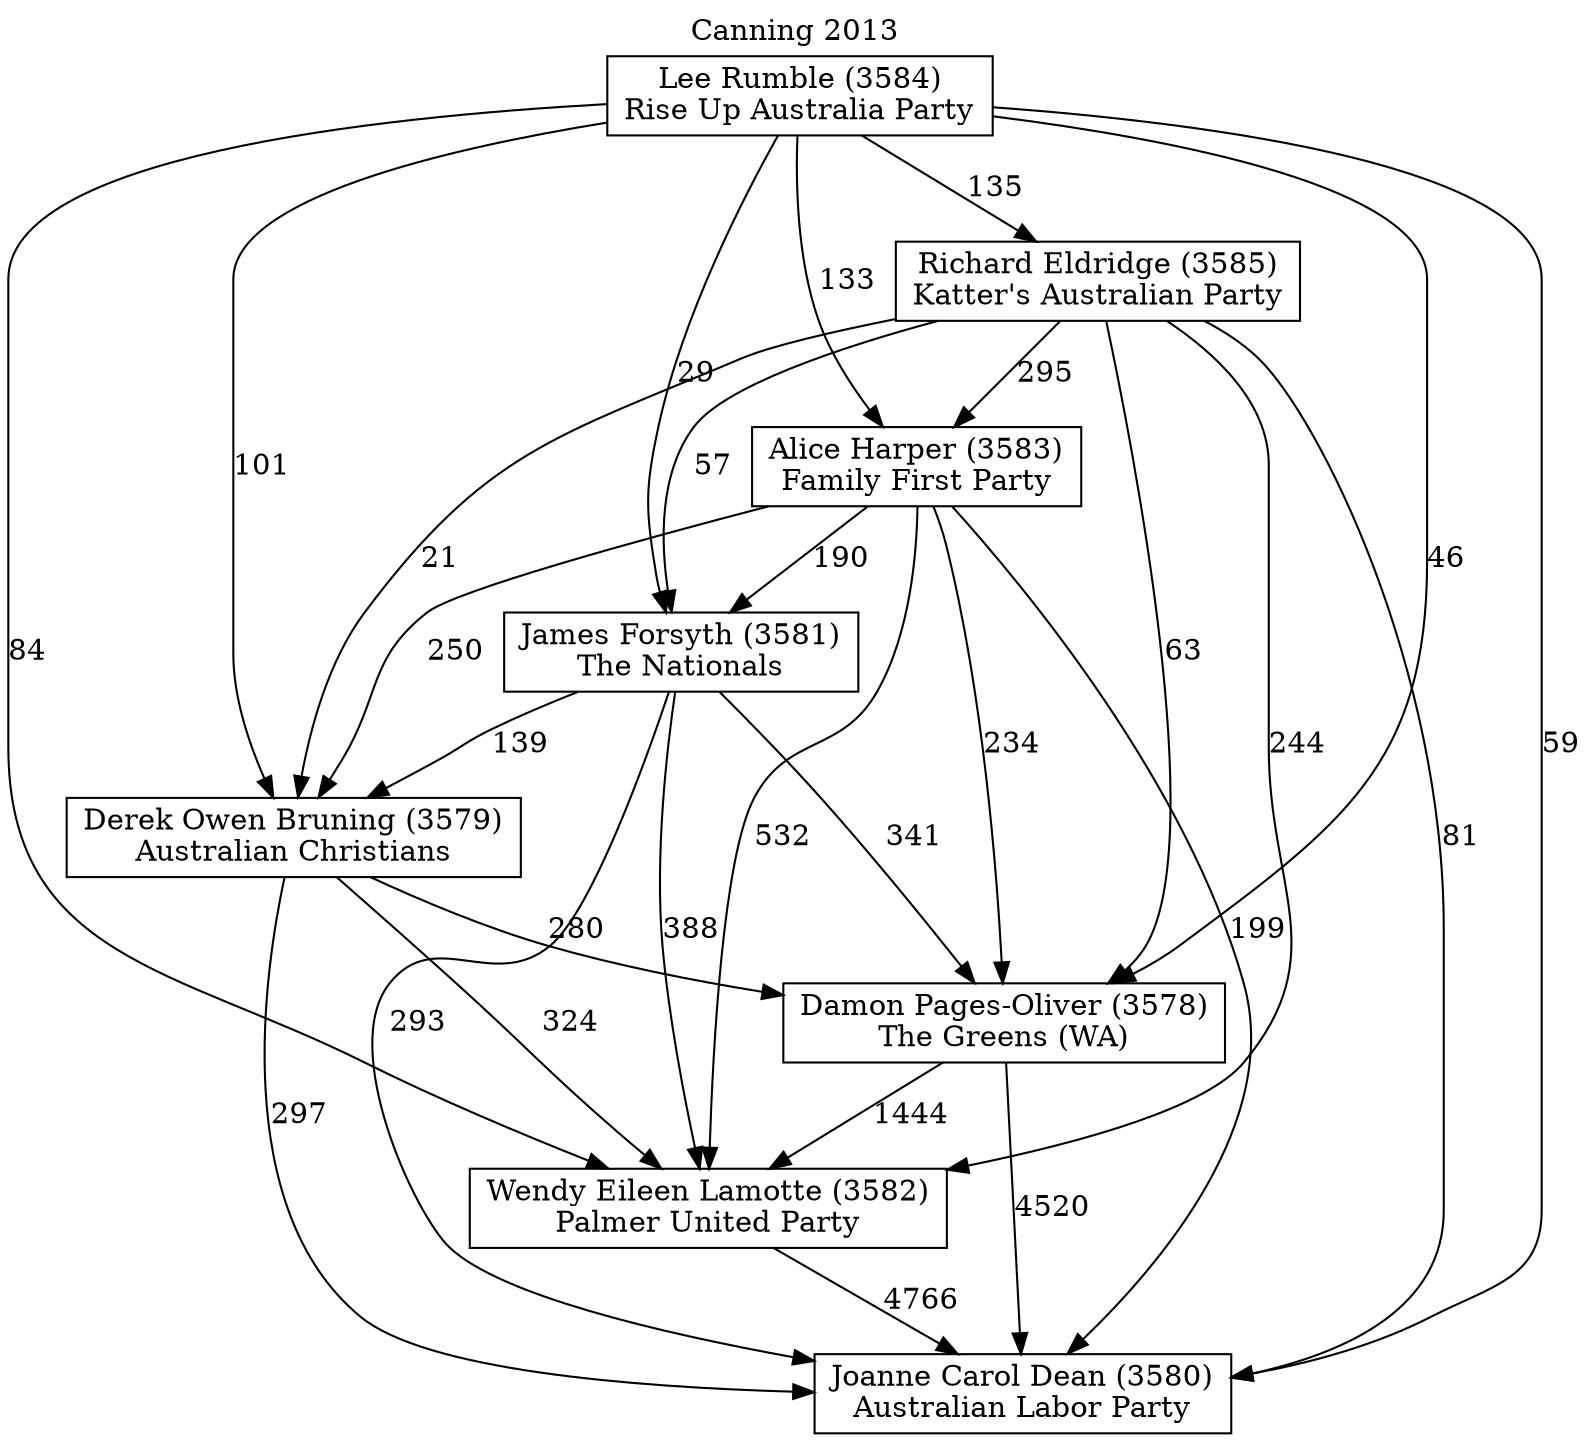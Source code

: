 // House preference flow
digraph "Joanne Carol Dean (3580)_Canning_2013" {
	graph [label="Canning 2013" labelloc=t mclimit=10]
	node [shape=box]
	"Joanne Carol Dean (3580)" [label="Joanne Carol Dean (3580)
Australian Labor Party"]
	"Wendy Eileen Lamotte (3582)" [label="Wendy Eileen Lamotte (3582)
Palmer United Party"]
	"Damon Pages-Oliver (3578)" [label="Damon Pages-Oliver (3578)
The Greens (WA)"]
	"Derek Owen Bruning (3579)" [label="Derek Owen Bruning (3579)
Australian Christians"]
	"James Forsyth (3581)" [label="James Forsyth (3581)
The Nationals"]
	"Alice Harper (3583)" [label="Alice Harper (3583)
Family First Party"]
	"Richard Eldridge (3585)" [label="Richard Eldridge (3585)
Katter's Australian Party"]
	"Lee Rumble (3584)" [label="Lee Rumble (3584)
Rise Up Australia Party"]
	"Wendy Eileen Lamotte (3582)" -> "Joanne Carol Dean (3580)" [label=4766]
	"Damon Pages-Oliver (3578)" -> "Wendy Eileen Lamotte (3582)" [label=1444]
	"Derek Owen Bruning (3579)" -> "Damon Pages-Oliver (3578)" [label=280]
	"James Forsyth (3581)" -> "Derek Owen Bruning (3579)" [label=139]
	"Alice Harper (3583)" -> "James Forsyth (3581)" [label=190]
	"Richard Eldridge (3585)" -> "Alice Harper (3583)" [label=295]
	"Lee Rumble (3584)" -> "Richard Eldridge (3585)" [label=135]
	"Damon Pages-Oliver (3578)" -> "Joanne Carol Dean (3580)" [label=4520]
	"Derek Owen Bruning (3579)" -> "Joanne Carol Dean (3580)" [label=297]
	"James Forsyth (3581)" -> "Joanne Carol Dean (3580)" [label=293]
	"Alice Harper (3583)" -> "Joanne Carol Dean (3580)" [label=199]
	"Richard Eldridge (3585)" -> "Joanne Carol Dean (3580)" [label=81]
	"Lee Rumble (3584)" -> "Joanne Carol Dean (3580)" [label=59]
	"Lee Rumble (3584)" -> "Alice Harper (3583)" [label=133]
	"Richard Eldridge (3585)" -> "James Forsyth (3581)" [label=57]
	"Lee Rumble (3584)" -> "James Forsyth (3581)" [label=29]
	"Alice Harper (3583)" -> "Derek Owen Bruning (3579)" [label=250]
	"Richard Eldridge (3585)" -> "Derek Owen Bruning (3579)" [label=21]
	"Lee Rumble (3584)" -> "Derek Owen Bruning (3579)" [label=101]
	"James Forsyth (3581)" -> "Damon Pages-Oliver (3578)" [label=341]
	"Alice Harper (3583)" -> "Damon Pages-Oliver (3578)" [label=234]
	"Richard Eldridge (3585)" -> "Damon Pages-Oliver (3578)" [label=63]
	"Lee Rumble (3584)" -> "Damon Pages-Oliver (3578)" [label=46]
	"Derek Owen Bruning (3579)" -> "Wendy Eileen Lamotte (3582)" [label=324]
	"James Forsyth (3581)" -> "Wendy Eileen Lamotte (3582)" [label=388]
	"Alice Harper (3583)" -> "Wendy Eileen Lamotte (3582)" [label=532]
	"Richard Eldridge (3585)" -> "Wendy Eileen Lamotte (3582)" [label=244]
	"Lee Rumble (3584)" -> "Wendy Eileen Lamotte (3582)" [label=84]
}
